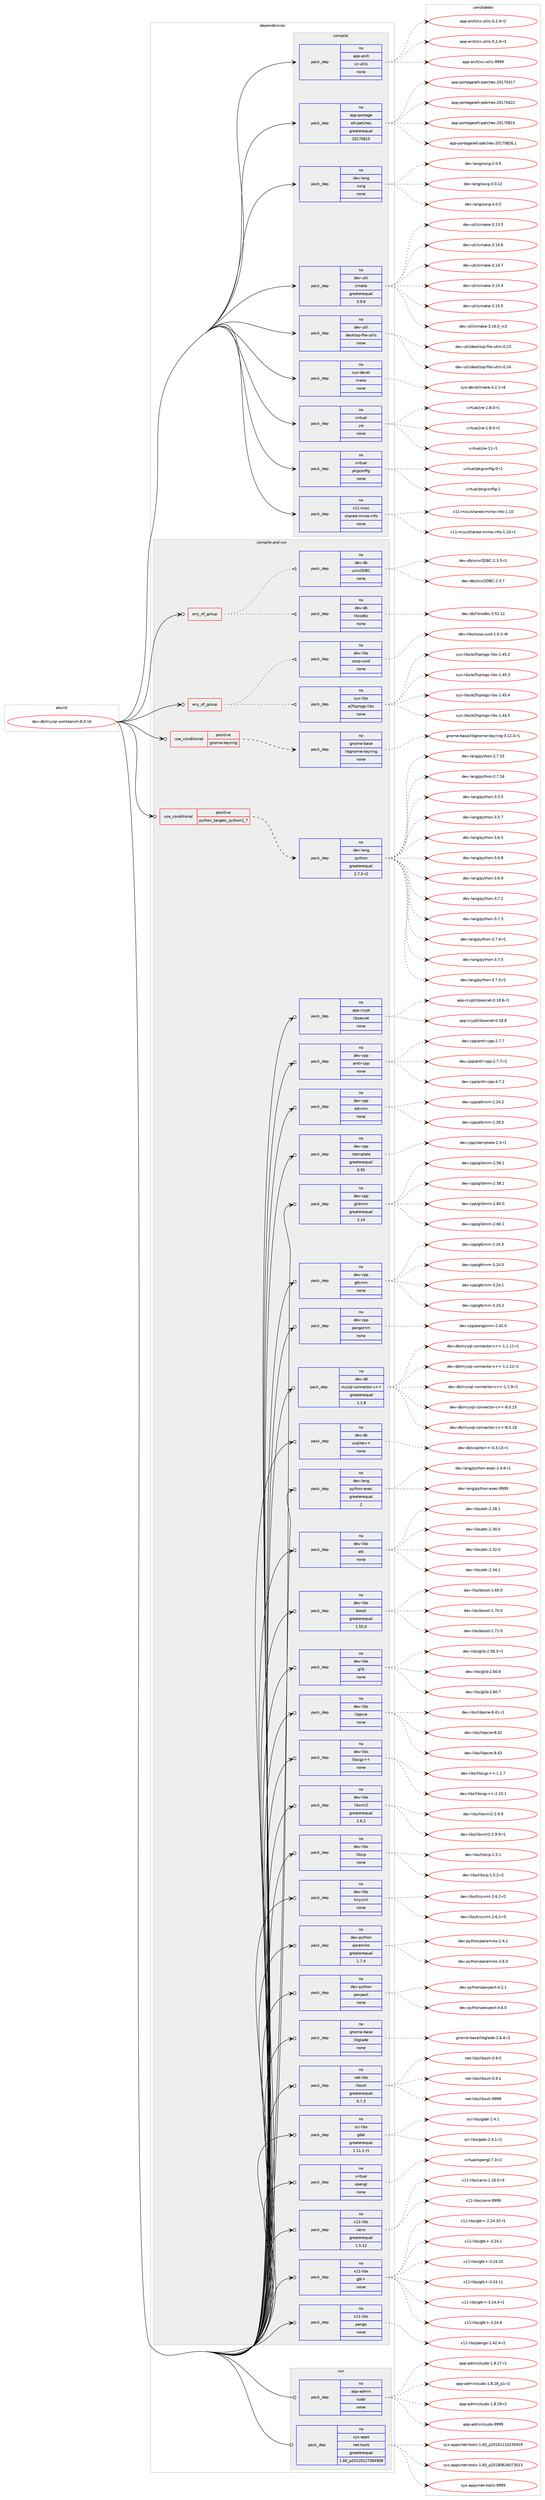 digraph prolog {

# *************
# Graph options
# *************

newrank=true;
concentrate=true;
compound=true;
graph [rankdir=LR,fontname=Helvetica,fontsize=10,ranksep=1.5];#, ranksep=2.5, nodesep=0.2];
edge  [arrowhead=vee];
node  [fontname=Helvetica,fontsize=10];

# **********
# The ebuild
# **********

subgraph cluster_leftcol {
color=gray;
rank=same;
label=<<i>ebuild</i>>;
id [label="dev-db/mysql-workbench-8.0.16", color=red, width=4, href="../dev-db/mysql-workbench-8.0.16.svg"];
}

# ****************
# The dependencies
# ****************

subgraph cluster_midcol {
color=gray;
label=<<i>dependencies</i>>;
subgraph cluster_compile {
fillcolor="#eeeeee";
style=filled;
label=<<i>compile</i>>;
subgraph pack387607 {
dependency520689 [label=<<TABLE BORDER="0" CELLBORDER="1" CELLSPACING="0" CELLPADDING="4" WIDTH="220"><TR><TD ROWSPAN="6" CELLPADDING="30">pack_dep</TD></TR><TR><TD WIDTH="110">no</TD></TR><TR><TD>app-arch</TD></TR><TR><TD>xz-utils</TD></TR><TR><TD>none</TD></TR><TR><TD></TD></TR></TABLE>>, shape=none, color=blue];
}
id:e -> dependency520689:w [weight=20,style="solid",arrowhead="vee"];
subgraph pack387608 {
dependency520690 [label=<<TABLE BORDER="0" CELLBORDER="1" CELLSPACING="0" CELLPADDING="4" WIDTH="220"><TR><TD ROWSPAN="6" CELLPADDING="30">pack_dep</TD></TR><TR><TD WIDTH="110">no</TD></TR><TR><TD>app-portage</TD></TR><TR><TD>elt-patches</TD></TR><TR><TD>greaterequal</TD></TR><TR><TD>20170815</TD></TR></TABLE>>, shape=none, color=blue];
}
id:e -> dependency520690:w [weight=20,style="solid",arrowhead="vee"];
subgraph pack387609 {
dependency520691 [label=<<TABLE BORDER="0" CELLBORDER="1" CELLSPACING="0" CELLPADDING="4" WIDTH="220"><TR><TD ROWSPAN="6" CELLPADDING="30">pack_dep</TD></TR><TR><TD WIDTH="110">no</TD></TR><TR><TD>dev-lang</TD></TR><TR><TD>swig</TD></TR><TR><TD>none</TD></TR><TR><TD></TD></TR></TABLE>>, shape=none, color=blue];
}
id:e -> dependency520691:w [weight=20,style="solid",arrowhead="vee"];
subgraph pack387610 {
dependency520692 [label=<<TABLE BORDER="0" CELLBORDER="1" CELLSPACING="0" CELLPADDING="4" WIDTH="220"><TR><TD ROWSPAN="6" CELLPADDING="30">pack_dep</TD></TR><TR><TD WIDTH="110">no</TD></TR><TR><TD>dev-util</TD></TR><TR><TD>cmake</TD></TR><TR><TD>greaterequal</TD></TR><TR><TD>3.9.6</TD></TR></TABLE>>, shape=none, color=blue];
}
id:e -> dependency520692:w [weight=20,style="solid",arrowhead="vee"];
subgraph pack387611 {
dependency520693 [label=<<TABLE BORDER="0" CELLBORDER="1" CELLSPACING="0" CELLPADDING="4" WIDTH="220"><TR><TD ROWSPAN="6" CELLPADDING="30">pack_dep</TD></TR><TR><TD WIDTH="110">no</TD></TR><TR><TD>dev-util</TD></TR><TR><TD>desktop-file-utils</TD></TR><TR><TD>none</TD></TR><TR><TD></TD></TR></TABLE>>, shape=none, color=blue];
}
id:e -> dependency520693:w [weight=20,style="solid",arrowhead="vee"];
subgraph pack387612 {
dependency520694 [label=<<TABLE BORDER="0" CELLBORDER="1" CELLSPACING="0" CELLPADDING="4" WIDTH="220"><TR><TD ROWSPAN="6" CELLPADDING="30">pack_dep</TD></TR><TR><TD WIDTH="110">no</TD></TR><TR><TD>sys-devel</TD></TR><TR><TD>make</TD></TR><TR><TD>none</TD></TR><TR><TD></TD></TR></TABLE>>, shape=none, color=blue];
}
id:e -> dependency520694:w [weight=20,style="solid",arrowhead="vee"];
subgraph pack387613 {
dependency520695 [label=<<TABLE BORDER="0" CELLBORDER="1" CELLSPACING="0" CELLPADDING="4" WIDTH="220"><TR><TD ROWSPAN="6" CELLPADDING="30">pack_dep</TD></TR><TR><TD WIDTH="110">no</TD></TR><TR><TD>virtual</TD></TR><TR><TD>jre</TD></TR><TR><TD>none</TD></TR><TR><TD></TD></TR></TABLE>>, shape=none, color=blue];
}
id:e -> dependency520695:w [weight=20,style="solid",arrowhead="vee"];
subgraph pack387614 {
dependency520696 [label=<<TABLE BORDER="0" CELLBORDER="1" CELLSPACING="0" CELLPADDING="4" WIDTH="220"><TR><TD ROWSPAN="6" CELLPADDING="30">pack_dep</TD></TR><TR><TD WIDTH="110">no</TD></TR><TR><TD>virtual</TD></TR><TR><TD>pkgconfig</TD></TR><TR><TD>none</TD></TR><TR><TD></TD></TR></TABLE>>, shape=none, color=blue];
}
id:e -> dependency520696:w [weight=20,style="solid",arrowhead="vee"];
subgraph pack387615 {
dependency520697 [label=<<TABLE BORDER="0" CELLBORDER="1" CELLSPACING="0" CELLPADDING="4" WIDTH="220"><TR><TD ROWSPAN="6" CELLPADDING="30">pack_dep</TD></TR><TR><TD WIDTH="110">no</TD></TR><TR><TD>x11-misc</TD></TR><TR><TD>shared-mime-info</TD></TR><TR><TD>none</TD></TR><TR><TD></TD></TR></TABLE>>, shape=none, color=blue];
}
id:e -> dependency520697:w [weight=20,style="solid",arrowhead="vee"];
}
subgraph cluster_compileandrun {
fillcolor="#eeeeee";
style=filled;
label=<<i>compile and run</i>>;
subgraph any9341 {
dependency520698 [label=<<TABLE BORDER="0" CELLBORDER="1" CELLSPACING="0" CELLPADDING="4"><TR><TD CELLPADDING="10">any_of_group</TD></TR></TABLE>>, shape=none, color=red];subgraph pack387616 {
dependency520699 [label=<<TABLE BORDER="0" CELLBORDER="1" CELLSPACING="0" CELLPADDING="4" WIDTH="220"><TR><TD ROWSPAN="6" CELLPADDING="30">pack_dep</TD></TR><TR><TD WIDTH="110">no</TD></TR><TR><TD>dev-db</TD></TR><TR><TD>libiodbc</TD></TR><TR><TD>none</TD></TR><TR><TD></TD></TR></TABLE>>, shape=none, color=blue];
}
dependency520698:e -> dependency520699:w [weight=20,style="dotted",arrowhead="oinv"];
subgraph pack387617 {
dependency520700 [label=<<TABLE BORDER="0" CELLBORDER="1" CELLSPACING="0" CELLPADDING="4" WIDTH="220"><TR><TD ROWSPAN="6" CELLPADDING="30">pack_dep</TD></TR><TR><TD WIDTH="110">no</TD></TR><TR><TD>dev-db</TD></TR><TR><TD>unixODBC</TD></TR><TR><TD>none</TD></TR><TR><TD></TD></TR></TABLE>>, shape=none, color=blue];
}
dependency520698:e -> dependency520700:w [weight=20,style="dotted",arrowhead="oinv"];
}
id:e -> dependency520698:w [weight=20,style="solid",arrowhead="odotvee"];
subgraph any9342 {
dependency520701 [label=<<TABLE BORDER="0" CELLBORDER="1" CELLSPACING="0" CELLPADDING="4"><TR><TD CELLPADDING="10">any_of_group</TD></TR></TABLE>>, shape=none, color=red];subgraph pack387618 {
dependency520702 [label=<<TABLE BORDER="0" CELLBORDER="1" CELLSPACING="0" CELLPADDING="4" WIDTH="220"><TR><TD ROWSPAN="6" CELLPADDING="30">pack_dep</TD></TR><TR><TD WIDTH="110">no</TD></TR><TR><TD>sys-libs</TD></TR><TR><TD>e2fsprogs-libs</TD></TR><TR><TD>none</TD></TR><TR><TD></TD></TR></TABLE>>, shape=none, color=blue];
}
dependency520701:e -> dependency520702:w [weight=20,style="dotted",arrowhead="oinv"];
subgraph pack387619 {
dependency520703 [label=<<TABLE BORDER="0" CELLBORDER="1" CELLSPACING="0" CELLPADDING="4" WIDTH="220"><TR><TD ROWSPAN="6" CELLPADDING="30">pack_dep</TD></TR><TR><TD WIDTH="110">no</TD></TR><TR><TD>dev-libs</TD></TR><TR><TD>ossp-uuid</TD></TR><TR><TD>none</TD></TR><TR><TD></TD></TR></TABLE>>, shape=none, color=blue];
}
dependency520701:e -> dependency520703:w [weight=20,style="dotted",arrowhead="oinv"];
}
id:e -> dependency520701:w [weight=20,style="solid",arrowhead="odotvee"];
subgraph cond123388 {
dependency520704 [label=<<TABLE BORDER="0" CELLBORDER="1" CELLSPACING="0" CELLPADDING="4"><TR><TD ROWSPAN="3" CELLPADDING="10">use_conditional</TD></TR><TR><TD>positive</TD></TR><TR><TD>gnome-keyring</TD></TR></TABLE>>, shape=none, color=red];
subgraph pack387620 {
dependency520705 [label=<<TABLE BORDER="0" CELLBORDER="1" CELLSPACING="0" CELLPADDING="4" WIDTH="220"><TR><TD ROWSPAN="6" CELLPADDING="30">pack_dep</TD></TR><TR><TD WIDTH="110">no</TD></TR><TR><TD>gnome-base</TD></TR><TR><TD>libgnome-keyring</TD></TR><TR><TD>none</TD></TR><TR><TD></TD></TR></TABLE>>, shape=none, color=blue];
}
dependency520704:e -> dependency520705:w [weight=20,style="dashed",arrowhead="vee"];
}
id:e -> dependency520704:w [weight=20,style="solid",arrowhead="odotvee"];
subgraph cond123389 {
dependency520706 [label=<<TABLE BORDER="0" CELLBORDER="1" CELLSPACING="0" CELLPADDING="4"><TR><TD ROWSPAN="3" CELLPADDING="10">use_conditional</TD></TR><TR><TD>positive</TD></TR><TR><TD>python_targets_python2_7</TD></TR></TABLE>>, shape=none, color=red];
subgraph pack387621 {
dependency520707 [label=<<TABLE BORDER="0" CELLBORDER="1" CELLSPACING="0" CELLPADDING="4" WIDTH="220"><TR><TD ROWSPAN="6" CELLPADDING="30">pack_dep</TD></TR><TR><TD WIDTH="110">no</TD></TR><TR><TD>dev-lang</TD></TR><TR><TD>python</TD></TR><TR><TD>greaterequal</TD></TR><TR><TD>2.7.5-r2</TD></TR></TABLE>>, shape=none, color=blue];
}
dependency520706:e -> dependency520707:w [weight=20,style="dashed",arrowhead="vee"];
}
id:e -> dependency520706:w [weight=20,style="solid",arrowhead="odotvee"];
subgraph pack387622 {
dependency520708 [label=<<TABLE BORDER="0" CELLBORDER="1" CELLSPACING="0" CELLPADDING="4" WIDTH="220"><TR><TD ROWSPAN="6" CELLPADDING="30">pack_dep</TD></TR><TR><TD WIDTH="110">no</TD></TR><TR><TD>app-crypt</TD></TR><TR><TD>libsecret</TD></TR><TR><TD>none</TD></TR><TR><TD></TD></TR></TABLE>>, shape=none, color=blue];
}
id:e -> dependency520708:w [weight=20,style="solid",arrowhead="odotvee"];
subgraph pack387623 {
dependency520709 [label=<<TABLE BORDER="0" CELLBORDER="1" CELLSPACING="0" CELLPADDING="4" WIDTH="220"><TR><TD ROWSPAN="6" CELLPADDING="30">pack_dep</TD></TR><TR><TD WIDTH="110">no</TD></TR><TR><TD>dev-cpp</TD></TR><TR><TD>antlr-cpp</TD></TR><TR><TD>none</TD></TR><TR><TD></TD></TR></TABLE>>, shape=none, color=blue];
}
id:e -> dependency520709:w [weight=20,style="solid",arrowhead="odotvee"];
subgraph pack387624 {
dependency520710 [label=<<TABLE BORDER="0" CELLBORDER="1" CELLSPACING="0" CELLPADDING="4" WIDTH="220"><TR><TD ROWSPAN="6" CELLPADDING="30">pack_dep</TD></TR><TR><TD WIDTH="110">no</TD></TR><TR><TD>dev-cpp</TD></TR><TR><TD>atkmm</TD></TR><TR><TD>none</TD></TR><TR><TD></TD></TR></TABLE>>, shape=none, color=blue];
}
id:e -> dependency520710:w [weight=20,style="solid",arrowhead="odotvee"];
subgraph pack387625 {
dependency520711 [label=<<TABLE BORDER="0" CELLBORDER="1" CELLSPACING="0" CELLPADDING="4" WIDTH="220"><TR><TD ROWSPAN="6" CELLPADDING="30">pack_dep</TD></TR><TR><TD WIDTH="110">no</TD></TR><TR><TD>dev-cpp</TD></TR><TR><TD>ctemplate</TD></TR><TR><TD>greaterequal</TD></TR><TR><TD>0.95</TD></TR></TABLE>>, shape=none, color=blue];
}
id:e -> dependency520711:w [weight=20,style="solid",arrowhead="odotvee"];
subgraph pack387626 {
dependency520712 [label=<<TABLE BORDER="0" CELLBORDER="1" CELLSPACING="0" CELLPADDING="4" WIDTH="220"><TR><TD ROWSPAN="6" CELLPADDING="30">pack_dep</TD></TR><TR><TD WIDTH="110">no</TD></TR><TR><TD>dev-cpp</TD></TR><TR><TD>glibmm</TD></TR><TR><TD>greaterequal</TD></TR><TR><TD>2.14</TD></TR></TABLE>>, shape=none, color=blue];
}
id:e -> dependency520712:w [weight=20,style="solid",arrowhead="odotvee"];
subgraph pack387627 {
dependency520713 [label=<<TABLE BORDER="0" CELLBORDER="1" CELLSPACING="0" CELLPADDING="4" WIDTH="220"><TR><TD ROWSPAN="6" CELLPADDING="30">pack_dep</TD></TR><TR><TD WIDTH="110">no</TD></TR><TR><TD>dev-cpp</TD></TR><TR><TD>gtkmm</TD></TR><TR><TD>none</TD></TR><TR><TD></TD></TR></TABLE>>, shape=none, color=blue];
}
id:e -> dependency520713:w [weight=20,style="solid",arrowhead="odotvee"];
subgraph pack387628 {
dependency520714 [label=<<TABLE BORDER="0" CELLBORDER="1" CELLSPACING="0" CELLPADDING="4" WIDTH="220"><TR><TD ROWSPAN="6" CELLPADDING="30">pack_dep</TD></TR><TR><TD WIDTH="110">no</TD></TR><TR><TD>dev-cpp</TD></TR><TR><TD>pangomm</TD></TR><TR><TD>none</TD></TR><TR><TD></TD></TR></TABLE>>, shape=none, color=blue];
}
id:e -> dependency520714:w [weight=20,style="solid",arrowhead="odotvee"];
subgraph pack387629 {
dependency520715 [label=<<TABLE BORDER="0" CELLBORDER="1" CELLSPACING="0" CELLPADDING="4" WIDTH="220"><TR><TD ROWSPAN="6" CELLPADDING="30">pack_dep</TD></TR><TR><TD WIDTH="110">no</TD></TR><TR><TD>dev-db</TD></TR><TR><TD>mysql-connector-c++</TD></TR><TR><TD>greaterequal</TD></TR><TR><TD>1.1.8</TD></TR></TABLE>>, shape=none, color=blue];
}
id:e -> dependency520715:w [weight=20,style="solid",arrowhead="odotvee"];
subgraph pack387630 {
dependency520716 [label=<<TABLE BORDER="0" CELLBORDER="1" CELLSPACING="0" CELLPADDING="4" WIDTH="220"><TR><TD ROWSPAN="6" CELLPADDING="30">pack_dep</TD></TR><TR><TD WIDTH="110">no</TD></TR><TR><TD>dev-db</TD></TR><TR><TD>vsqlite++</TD></TR><TR><TD>none</TD></TR><TR><TD></TD></TR></TABLE>>, shape=none, color=blue];
}
id:e -> dependency520716:w [weight=20,style="solid",arrowhead="odotvee"];
subgraph pack387631 {
dependency520717 [label=<<TABLE BORDER="0" CELLBORDER="1" CELLSPACING="0" CELLPADDING="4" WIDTH="220"><TR><TD ROWSPAN="6" CELLPADDING="30">pack_dep</TD></TR><TR><TD WIDTH="110">no</TD></TR><TR><TD>dev-lang</TD></TR><TR><TD>python-exec</TD></TR><TR><TD>greaterequal</TD></TR><TR><TD>2</TD></TR></TABLE>>, shape=none, color=blue];
}
id:e -> dependency520717:w [weight=20,style="solid",arrowhead="odotvee"];
subgraph pack387632 {
dependency520718 [label=<<TABLE BORDER="0" CELLBORDER="1" CELLSPACING="0" CELLPADDING="4" WIDTH="220"><TR><TD ROWSPAN="6" CELLPADDING="30">pack_dep</TD></TR><TR><TD WIDTH="110">no</TD></TR><TR><TD>dev-libs</TD></TR><TR><TD>atk</TD></TR><TR><TD>none</TD></TR><TR><TD></TD></TR></TABLE>>, shape=none, color=blue];
}
id:e -> dependency520718:w [weight=20,style="solid",arrowhead="odotvee"];
subgraph pack387633 {
dependency520719 [label=<<TABLE BORDER="0" CELLBORDER="1" CELLSPACING="0" CELLPADDING="4" WIDTH="220"><TR><TD ROWSPAN="6" CELLPADDING="30">pack_dep</TD></TR><TR><TD WIDTH="110">no</TD></TR><TR><TD>dev-libs</TD></TR><TR><TD>boost</TD></TR><TR><TD>greaterequal</TD></TR><TR><TD>1.55.0</TD></TR></TABLE>>, shape=none, color=blue];
}
id:e -> dependency520719:w [weight=20,style="solid",arrowhead="odotvee"];
subgraph pack387634 {
dependency520720 [label=<<TABLE BORDER="0" CELLBORDER="1" CELLSPACING="0" CELLPADDING="4" WIDTH="220"><TR><TD ROWSPAN="6" CELLPADDING="30">pack_dep</TD></TR><TR><TD WIDTH="110">no</TD></TR><TR><TD>dev-libs</TD></TR><TR><TD>glib</TD></TR><TR><TD>none</TD></TR><TR><TD></TD></TR></TABLE>>, shape=none, color=blue];
}
id:e -> dependency520720:w [weight=20,style="solid",arrowhead="odotvee"];
subgraph pack387635 {
dependency520721 [label=<<TABLE BORDER="0" CELLBORDER="1" CELLSPACING="0" CELLPADDING="4" WIDTH="220"><TR><TD ROWSPAN="6" CELLPADDING="30">pack_dep</TD></TR><TR><TD WIDTH="110">no</TD></TR><TR><TD>dev-libs</TD></TR><TR><TD>libpcre</TD></TR><TR><TD>none</TD></TR><TR><TD></TD></TR></TABLE>>, shape=none, color=blue];
}
id:e -> dependency520721:w [weight=20,style="solid",arrowhead="odotvee"];
subgraph pack387636 {
dependency520722 [label=<<TABLE BORDER="0" CELLBORDER="1" CELLSPACING="0" CELLPADDING="4" WIDTH="220"><TR><TD ROWSPAN="6" CELLPADDING="30">pack_dep</TD></TR><TR><TD WIDTH="110">no</TD></TR><TR><TD>dev-libs</TD></TR><TR><TD>libsigc++</TD></TR><TR><TD>none</TD></TR><TR><TD></TD></TR></TABLE>>, shape=none, color=blue];
}
id:e -> dependency520722:w [weight=20,style="solid",arrowhead="odotvee"];
subgraph pack387637 {
dependency520723 [label=<<TABLE BORDER="0" CELLBORDER="1" CELLSPACING="0" CELLPADDING="4" WIDTH="220"><TR><TD ROWSPAN="6" CELLPADDING="30">pack_dep</TD></TR><TR><TD WIDTH="110">no</TD></TR><TR><TD>dev-libs</TD></TR><TR><TD>libxml2</TD></TR><TR><TD>greaterequal</TD></TR><TR><TD>2.6.2</TD></TR></TABLE>>, shape=none, color=blue];
}
id:e -> dependency520723:w [weight=20,style="solid",arrowhead="odotvee"];
subgraph pack387638 {
dependency520724 [label=<<TABLE BORDER="0" CELLBORDER="1" CELLSPACING="0" CELLPADDING="4" WIDTH="220"><TR><TD ROWSPAN="6" CELLPADDING="30">pack_dep</TD></TR><TR><TD WIDTH="110">no</TD></TR><TR><TD>dev-libs</TD></TR><TR><TD>libzip</TD></TR><TR><TD>none</TD></TR><TR><TD></TD></TR></TABLE>>, shape=none, color=blue];
}
id:e -> dependency520724:w [weight=20,style="solid",arrowhead="odotvee"];
subgraph pack387639 {
dependency520725 [label=<<TABLE BORDER="0" CELLBORDER="1" CELLSPACING="0" CELLPADDING="4" WIDTH="220"><TR><TD ROWSPAN="6" CELLPADDING="30">pack_dep</TD></TR><TR><TD WIDTH="110">no</TD></TR><TR><TD>dev-libs</TD></TR><TR><TD>tinyxml</TD></TR><TR><TD>none</TD></TR><TR><TD></TD></TR></TABLE>>, shape=none, color=blue];
}
id:e -> dependency520725:w [weight=20,style="solid",arrowhead="odotvee"];
subgraph pack387640 {
dependency520726 [label=<<TABLE BORDER="0" CELLBORDER="1" CELLSPACING="0" CELLPADDING="4" WIDTH="220"><TR><TD ROWSPAN="6" CELLPADDING="30">pack_dep</TD></TR><TR><TD WIDTH="110">no</TD></TR><TR><TD>dev-python</TD></TR><TR><TD>paramiko</TD></TR><TR><TD>greaterequal</TD></TR><TR><TD>1.7.4</TD></TR></TABLE>>, shape=none, color=blue];
}
id:e -> dependency520726:w [weight=20,style="solid",arrowhead="odotvee"];
subgraph pack387641 {
dependency520727 [label=<<TABLE BORDER="0" CELLBORDER="1" CELLSPACING="0" CELLPADDING="4" WIDTH="220"><TR><TD ROWSPAN="6" CELLPADDING="30">pack_dep</TD></TR><TR><TD WIDTH="110">no</TD></TR><TR><TD>dev-python</TD></TR><TR><TD>pexpect</TD></TR><TR><TD>none</TD></TR><TR><TD></TD></TR></TABLE>>, shape=none, color=blue];
}
id:e -> dependency520727:w [weight=20,style="solid",arrowhead="odotvee"];
subgraph pack387642 {
dependency520728 [label=<<TABLE BORDER="0" CELLBORDER="1" CELLSPACING="0" CELLPADDING="4" WIDTH="220"><TR><TD ROWSPAN="6" CELLPADDING="30">pack_dep</TD></TR><TR><TD WIDTH="110">no</TD></TR><TR><TD>gnome-base</TD></TR><TR><TD>libglade</TD></TR><TR><TD>none</TD></TR><TR><TD></TD></TR></TABLE>>, shape=none, color=blue];
}
id:e -> dependency520728:w [weight=20,style="solid",arrowhead="odotvee"];
subgraph pack387643 {
dependency520729 [label=<<TABLE BORDER="0" CELLBORDER="1" CELLSPACING="0" CELLPADDING="4" WIDTH="220"><TR><TD ROWSPAN="6" CELLPADDING="30">pack_dep</TD></TR><TR><TD WIDTH="110">no</TD></TR><TR><TD>net-libs</TD></TR><TR><TD>libssh</TD></TR><TR><TD>greaterequal</TD></TR><TR><TD>0.7.3</TD></TR></TABLE>>, shape=none, color=blue];
}
id:e -> dependency520729:w [weight=20,style="solid",arrowhead="odotvee"];
subgraph pack387644 {
dependency520730 [label=<<TABLE BORDER="0" CELLBORDER="1" CELLSPACING="0" CELLPADDING="4" WIDTH="220"><TR><TD ROWSPAN="6" CELLPADDING="30">pack_dep</TD></TR><TR><TD WIDTH="110">no</TD></TR><TR><TD>sci-libs</TD></TR><TR><TD>gdal</TD></TR><TR><TD>greaterequal</TD></TR><TR><TD>1.11.1-r1</TD></TR></TABLE>>, shape=none, color=blue];
}
id:e -> dependency520730:w [weight=20,style="solid",arrowhead="odotvee"];
subgraph pack387645 {
dependency520731 [label=<<TABLE BORDER="0" CELLBORDER="1" CELLSPACING="0" CELLPADDING="4" WIDTH="220"><TR><TD ROWSPAN="6" CELLPADDING="30">pack_dep</TD></TR><TR><TD WIDTH="110">no</TD></TR><TR><TD>virtual</TD></TR><TR><TD>opengl</TD></TR><TR><TD>none</TD></TR><TR><TD></TD></TR></TABLE>>, shape=none, color=blue];
}
id:e -> dependency520731:w [weight=20,style="solid",arrowhead="odotvee"];
subgraph pack387646 {
dependency520732 [label=<<TABLE BORDER="0" CELLBORDER="1" CELLSPACING="0" CELLPADDING="4" WIDTH="220"><TR><TD ROWSPAN="6" CELLPADDING="30">pack_dep</TD></TR><TR><TD WIDTH="110">no</TD></TR><TR><TD>x11-libs</TD></TR><TR><TD>cairo</TD></TR><TR><TD>greaterequal</TD></TR><TR><TD>1.5.12</TD></TR></TABLE>>, shape=none, color=blue];
}
id:e -> dependency520732:w [weight=20,style="solid",arrowhead="odotvee"];
subgraph pack387647 {
dependency520733 [label=<<TABLE BORDER="0" CELLBORDER="1" CELLSPACING="0" CELLPADDING="4" WIDTH="220"><TR><TD ROWSPAN="6" CELLPADDING="30">pack_dep</TD></TR><TR><TD WIDTH="110">no</TD></TR><TR><TD>x11-libs</TD></TR><TR><TD>gtk+</TD></TR><TR><TD>none</TD></TR><TR><TD></TD></TR></TABLE>>, shape=none, color=blue];
}
id:e -> dependency520733:w [weight=20,style="solid",arrowhead="odotvee"];
subgraph pack387648 {
dependency520734 [label=<<TABLE BORDER="0" CELLBORDER="1" CELLSPACING="0" CELLPADDING="4" WIDTH="220"><TR><TD ROWSPAN="6" CELLPADDING="30">pack_dep</TD></TR><TR><TD WIDTH="110">no</TD></TR><TR><TD>x11-libs</TD></TR><TR><TD>pango</TD></TR><TR><TD>none</TD></TR><TR><TD></TD></TR></TABLE>>, shape=none, color=blue];
}
id:e -> dependency520734:w [weight=20,style="solid",arrowhead="odotvee"];
}
subgraph cluster_run {
fillcolor="#eeeeee";
style=filled;
label=<<i>run</i>>;
subgraph pack387649 {
dependency520735 [label=<<TABLE BORDER="0" CELLBORDER="1" CELLSPACING="0" CELLPADDING="4" WIDTH="220"><TR><TD ROWSPAN="6" CELLPADDING="30">pack_dep</TD></TR><TR><TD WIDTH="110">no</TD></TR><TR><TD>app-admin</TD></TR><TR><TD>sudo</TD></TR><TR><TD>none</TD></TR><TR><TD></TD></TR></TABLE>>, shape=none, color=blue];
}
id:e -> dependency520735:w [weight=20,style="solid",arrowhead="odot"];
subgraph pack387650 {
dependency520736 [label=<<TABLE BORDER="0" CELLBORDER="1" CELLSPACING="0" CELLPADDING="4" WIDTH="220"><TR><TD ROWSPAN="6" CELLPADDING="30">pack_dep</TD></TR><TR><TD WIDTH="110">no</TD></TR><TR><TD>sys-apps</TD></TR><TR><TD>net-tools</TD></TR><TR><TD>greaterequal</TD></TR><TR><TD>1.60_p20120127084908</TD></TR></TABLE>>, shape=none, color=blue];
}
id:e -> dependency520736:w [weight=20,style="solid",arrowhead="odot"];
}
}

# **************
# The candidates
# **************

subgraph cluster_choices {
rank=same;
color=gray;
label=<<i>candidates</i>>;

subgraph choice387607 {
color=black;
nodesep=1;
choice9711211245971149910447120122451171161051081154553465046524511450 [label="app-arch/xz-utils-5.2.4-r2", color=red, width=4,href="../app-arch/xz-utils-5.2.4-r2.svg"];
choice9711211245971149910447120122451171161051081154553465046524511451 [label="app-arch/xz-utils-5.2.4-r3", color=red, width=4,href="../app-arch/xz-utils-5.2.4-r3.svg"];
choice9711211245971149910447120122451171161051081154557575757 [label="app-arch/xz-utils-9999", color=red, width=4,href="../app-arch/xz-utils-9999.svg"];
dependency520689:e -> choice9711211245971149910447120122451171161051081154553465046524511450:w [style=dotted,weight="100"];
dependency520689:e -> choice9711211245971149910447120122451171161051081154553465046524511451:w [style=dotted,weight="100"];
dependency520689:e -> choice9711211245971149910447120122451171161051081154557575757:w [style=dotted,weight="100"];
}
subgraph choice387608 {
color=black;
nodesep=1;
choice97112112451121111141169710310147101108116451129711699104101115455048495548514955 [label="app-portage/elt-patches-20170317", color=red, width=4,href="../app-portage/elt-patches-20170317.svg"];
choice97112112451121111141169710310147101108116451129711699104101115455048495548525050 [label="app-portage/elt-patches-20170422", color=red, width=4,href="../app-portage/elt-patches-20170422.svg"];
choice97112112451121111141169710310147101108116451129711699104101115455048495548564953 [label="app-portage/elt-patches-20170815", color=red, width=4,href="../app-portage/elt-patches-20170815.svg"];
choice971121124511211111411697103101471011081164511297116991041011154550484955485650544649 [label="app-portage/elt-patches-20170826.1", color=red, width=4,href="../app-portage/elt-patches-20170826.1.svg"];
dependency520690:e -> choice97112112451121111141169710310147101108116451129711699104101115455048495548514955:w [style=dotted,weight="100"];
dependency520690:e -> choice97112112451121111141169710310147101108116451129711699104101115455048495548525050:w [style=dotted,weight="100"];
dependency520690:e -> choice97112112451121111141169710310147101108116451129711699104101115455048495548564953:w [style=dotted,weight="100"];
dependency520690:e -> choice971121124511211111411697103101471011081164511297116991041011154550484955485650544649:w [style=dotted,weight="100"];
}
subgraph choice387609 {
color=black;
nodesep=1;
choice100101118451089711010347115119105103455046484657 [label="dev-lang/swig-2.0.9", color=red, width=4,href="../dev-lang/swig-2.0.9.svg"];
choice10010111845108971101034711511910510345514648464950 [label="dev-lang/swig-3.0.12", color=red, width=4,href="../dev-lang/swig-3.0.12.svg"];
choice100101118451089711010347115119105103455246484648 [label="dev-lang/swig-4.0.0", color=red, width=4,href="../dev-lang/swig-4.0.0.svg"];
dependency520691:e -> choice100101118451089711010347115119105103455046484657:w [style=dotted,weight="100"];
dependency520691:e -> choice10010111845108971101034711511910510345514648464950:w [style=dotted,weight="100"];
dependency520691:e -> choice100101118451089711010347115119105103455246484648:w [style=dotted,weight="100"];
}
subgraph choice387610 {
color=black;
nodesep=1;
choice1001011184511711610510847991099710710145514649514653 [label="dev-util/cmake-3.13.5", color=red, width=4,href="../dev-util/cmake-3.13.5.svg"];
choice1001011184511711610510847991099710710145514649524654 [label="dev-util/cmake-3.14.6", color=red, width=4,href="../dev-util/cmake-3.14.6.svg"];
choice1001011184511711610510847991099710710145514649524655 [label="dev-util/cmake-3.14.7", color=red, width=4,href="../dev-util/cmake-3.14.7.svg"];
choice1001011184511711610510847991099710710145514649534652 [label="dev-util/cmake-3.15.4", color=red, width=4,href="../dev-util/cmake-3.15.4.svg"];
choice1001011184511711610510847991099710710145514649534653 [label="dev-util/cmake-3.15.5", color=red, width=4,href="../dev-util/cmake-3.15.5.svg"];
choice1001011184511711610510847991099710710145514649544648951149951 [label="dev-util/cmake-3.16.0_rc3", color=red, width=4,href="../dev-util/cmake-3.16.0_rc3.svg"];
dependency520692:e -> choice1001011184511711610510847991099710710145514649514653:w [style=dotted,weight="100"];
dependency520692:e -> choice1001011184511711610510847991099710710145514649524654:w [style=dotted,weight="100"];
dependency520692:e -> choice1001011184511711610510847991099710710145514649524655:w [style=dotted,weight="100"];
dependency520692:e -> choice1001011184511711610510847991099710710145514649534652:w [style=dotted,weight="100"];
dependency520692:e -> choice1001011184511711610510847991099710710145514649534653:w [style=dotted,weight="100"];
dependency520692:e -> choice1001011184511711610510847991099710710145514649544648951149951:w [style=dotted,weight="100"];
}
subgraph choice387611 {
color=black;
nodesep=1;
choice100101118451171161051084710010111510711611111245102105108101451171161051081154548465051 [label="dev-util/desktop-file-utils-0.23", color=red, width=4,href="../dev-util/desktop-file-utils-0.23.svg"];
choice100101118451171161051084710010111510711611111245102105108101451171161051081154548465052 [label="dev-util/desktop-file-utils-0.24", color=red, width=4,href="../dev-util/desktop-file-utils-0.24.svg"];
dependency520693:e -> choice100101118451171161051084710010111510711611111245102105108101451171161051081154548465051:w [style=dotted,weight="100"];
dependency520693:e -> choice100101118451171161051084710010111510711611111245102105108101451171161051081154548465052:w [style=dotted,weight="100"];
}
subgraph choice387612 {
color=black;
nodesep=1;
choice1151211154510010111810110847109971071014552465046494511452 [label="sys-devel/make-4.2.1-r4", color=red, width=4,href="../sys-devel/make-4.2.1-r4.svg"];
dependency520694:e -> choice1151211154510010111810110847109971071014552465046494511452:w [style=dotted,weight="100"];
}
subgraph choice387613 {
color=black;
nodesep=1;
choice11810511411611797108471061141014549465646484511449 [label="virtual/jre-1.8.0-r1", color=red, width=4,href="../virtual/jre-1.8.0-r1.svg"];
choice11810511411611797108471061141014549465646484511450 [label="virtual/jre-1.8.0-r2", color=red, width=4,href="../virtual/jre-1.8.0-r2.svg"];
choice11810511411611797108471061141014549494511449 [label="virtual/jre-11-r1", color=red, width=4,href="../virtual/jre-11-r1.svg"];
dependency520695:e -> choice11810511411611797108471061141014549465646484511449:w [style=dotted,weight="100"];
dependency520695:e -> choice11810511411611797108471061141014549465646484511450:w [style=dotted,weight="100"];
dependency520695:e -> choice11810511411611797108471061141014549494511449:w [style=dotted,weight="100"];
}
subgraph choice387614 {
color=black;
nodesep=1;
choice11810511411611797108471121071039911111010210510345484511449 [label="virtual/pkgconfig-0-r1", color=red, width=4,href="../virtual/pkgconfig-0-r1.svg"];
choice1181051141161179710847112107103991111101021051034549 [label="virtual/pkgconfig-1", color=red, width=4,href="../virtual/pkgconfig-1.svg"];
dependency520696:e -> choice11810511411611797108471121071039911111010210510345484511449:w [style=dotted,weight="100"];
dependency520696:e -> choice1181051141161179710847112107103991111101021051034549:w [style=dotted,weight="100"];
}
subgraph choice387615 {
color=black;
nodesep=1;
choice12049494510910511599471151049711410110045109105109101451051101021114549464948 [label="x11-misc/shared-mime-info-1.10", color=red, width=4,href="../x11-misc/shared-mime-info-1.10.svg"];
choice120494945109105115994711510497114101100451091051091014510511010211145494649484511449 [label="x11-misc/shared-mime-info-1.10-r1", color=red, width=4,href="../x11-misc/shared-mime-info-1.10-r1.svg"];
dependency520697:e -> choice12049494510910511599471151049711410110045109105109101451051101021114549464948:w [style=dotted,weight="100"];
dependency520697:e -> choice120494945109105115994711510497114101100451091051091014510511010211145494649484511449:w [style=dotted,weight="100"];
}
subgraph choice387616 {
color=black;
nodesep=1;
choice1001011184510098471081059810511110098994551465350464950 [label="dev-db/libiodbc-3.52.12", color=red, width=4,href="../dev-db/libiodbc-3.52.12.svg"];
dependency520699:e -> choice1001011184510098471081059810511110098994551465350464950:w [style=dotted,weight="100"];
}
subgraph choice387617 {
color=black;
nodesep=1;
choice100101118451009847117110105120796866674550465146534511449 [label="dev-db/unixODBC-2.3.5-r1", color=red, width=4,href="../dev-db/unixODBC-2.3.5-r1.svg"];
choice10010111845100984711711010512079686667455046514655 [label="dev-db/unixODBC-2.3.7", color=red, width=4,href="../dev-db/unixODBC-2.3.7.svg"];
dependency520700:e -> choice100101118451009847117110105120796866674550465146534511449:w [style=dotted,weight="100"];
dependency520700:e -> choice10010111845100984711711010512079686667455046514655:w [style=dotted,weight="100"];
}
subgraph choice387618 {
color=black;
nodesep=1;
choice11512111545108105981154710150102115112114111103115451081059811545494652524653 [label="sys-libs/e2fsprogs-libs-1.44.5", color=red, width=4,href="../sys-libs/e2fsprogs-libs-1.44.5.svg"];
choice11512111545108105981154710150102115112114111103115451081059811545494652534650 [label="sys-libs/e2fsprogs-libs-1.45.2", color=red, width=4,href="../sys-libs/e2fsprogs-libs-1.45.2.svg"];
choice11512111545108105981154710150102115112114111103115451081059811545494652534651 [label="sys-libs/e2fsprogs-libs-1.45.3", color=red, width=4,href="../sys-libs/e2fsprogs-libs-1.45.3.svg"];
choice11512111545108105981154710150102115112114111103115451081059811545494652534652 [label="sys-libs/e2fsprogs-libs-1.45.4", color=red, width=4,href="../sys-libs/e2fsprogs-libs-1.45.4.svg"];
dependency520702:e -> choice11512111545108105981154710150102115112114111103115451081059811545494652524653:w [style=dotted,weight="100"];
dependency520702:e -> choice11512111545108105981154710150102115112114111103115451081059811545494652534650:w [style=dotted,weight="100"];
dependency520702:e -> choice11512111545108105981154710150102115112114111103115451081059811545494652534651:w [style=dotted,weight="100"];
dependency520702:e -> choice11512111545108105981154710150102115112114111103115451081059811545494652534652:w [style=dotted,weight="100"];
}
subgraph choice387619 {
color=black;
nodesep=1;
choice100101118451081059811547111115115112451171171051004549465446504511454 [label="dev-libs/ossp-uuid-1.6.2-r6", color=red, width=4,href="../dev-libs/ossp-uuid-1.6.2-r6.svg"];
dependency520703:e -> choice100101118451081059811547111115115112451171171051004549465446504511454:w [style=dotted,weight="100"];
}
subgraph choice387620 {
color=black;
nodesep=1;
choice103110111109101459897115101471081059810311011110910145107101121114105110103455146495046484511449 [label="gnome-base/libgnome-keyring-3.12.0-r1", color=red, width=4,href="../gnome-base/libgnome-keyring-3.12.0-r1.svg"];
dependency520705:e -> choice103110111109101459897115101471081059810311011110910145107101121114105110103455146495046484511449:w [style=dotted,weight="100"];
}
subgraph choice387621 {
color=black;
nodesep=1;
choice10010111845108971101034711212111610411111045504655464953 [label="dev-lang/python-2.7.15", color=red, width=4,href="../dev-lang/python-2.7.15.svg"];
choice10010111845108971101034711212111610411111045504655464954 [label="dev-lang/python-2.7.16", color=red, width=4,href="../dev-lang/python-2.7.16.svg"];
choice100101118451089711010347112121116104111110455146534653 [label="dev-lang/python-3.5.5", color=red, width=4,href="../dev-lang/python-3.5.5.svg"];
choice100101118451089711010347112121116104111110455146534655 [label="dev-lang/python-3.5.7", color=red, width=4,href="../dev-lang/python-3.5.7.svg"];
choice100101118451089711010347112121116104111110455146544653 [label="dev-lang/python-3.6.5", color=red, width=4,href="../dev-lang/python-3.6.5.svg"];
choice100101118451089711010347112121116104111110455146544656 [label="dev-lang/python-3.6.8", color=red, width=4,href="../dev-lang/python-3.6.8.svg"];
choice100101118451089711010347112121116104111110455146544657 [label="dev-lang/python-3.6.9", color=red, width=4,href="../dev-lang/python-3.6.9.svg"];
choice100101118451089711010347112121116104111110455146554650 [label="dev-lang/python-3.7.2", color=red, width=4,href="../dev-lang/python-3.7.2.svg"];
choice100101118451089711010347112121116104111110455146554651 [label="dev-lang/python-3.7.3", color=red, width=4,href="../dev-lang/python-3.7.3.svg"];
choice1001011184510897110103471121211161041111104551465546524511449 [label="dev-lang/python-3.7.4-r1", color=red, width=4,href="../dev-lang/python-3.7.4-r1.svg"];
choice100101118451089711010347112121116104111110455146554653 [label="dev-lang/python-3.7.5", color=red, width=4,href="../dev-lang/python-3.7.5.svg"];
choice1001011184510897110103471121211161041111104551465546534511449 [label="dev-lang/python-3.7.5-r1", color=red, width=4,href="../dev-lang/python-3.7.5-r1.svg"];
dependency520707:e -> choice10010111845108971101034711212111610411111045504655464953:w [style=dotted,weight="100"];
dependency520707:e -> choice10010111845108971101034711212111610411111045504655464954:w [style=dotted,weight="100"];
dependency520707:e -> choice100101118451089711010347112121116104111110455146534653:w [style=dotted,weight="100"];
dependency520707:e -> choice100101118451089711010347112121116104111110455146534655:w [style=dotted,weight="100"];
dependency520707:e -> choice100101118451089711010347112121116104111110455146544653:w [style=dotted,weight="100"];
dependency520707:e -> choice100101118451089711010347112121116104111110455146544656:w [style=dotted,weight="100"];
dependency520707:e -> choice100101118451089711010347112121116104111110455146544657:w [style=dotted,weight="100"];
dependency520707:e -> choice100101118451089711010347112121116104111110455146554650:w [style=dotted,weight="100"];
dependency520707:e -> choice100101118451089711010347112121116104111110455146554651:w [style=dotted,weight="100"];
dependency520707:e -> choice1001011184510897110103471121211161041111104551465546524511449:w [style=dotted,weight="100"];
dependency520707:e -> choice100101118451089711010347112121116104111110455146554653:w [style=dotted,weight="100"];
dependency520707:e -> choice1001011184510897110103471121211161041111104551465546534511449:w [style=dotted,weight="100"];
}
subgraph choice387622 {
color=black;
nodesep=1;
choice971121124599114121112116471081059811510199114101116454846495646544511449 [label="app-crypt/libsecret-0.18.6-r1", color=red, width=4,href="../app-crypt/libsecret-0.18.6-r1.svg"];
choice97112112459911412111211647108105981151019911410111645484649564656 [label="app-crypt/libsecret-0.18.8", color=red, width=4,href="../app-crypt/libsecret-0.18.8.svg"];
dependency520708:e -> choice971121124599114121112116471081059811510199114101116454846495646544511449:w [style=dotted,weight="100"];
dependency520708:e -> choice97112112459911412111211647108105981151019911410111645484649564656:w [style=dotted,weight="100"];
}
subgraph choice387623 {
color=black;
nodesep=1;
choice100101118459911211247971101161081144599112112455046554655 [label="dev-cpp/antlr-cpp-2.7.7", color=red, width=4,href="../dev-cpp/antlr-cpp-2.7.7.svg"];
choice1001011184599112112479711011610811445991121124550465546554511449 [label="dev-cpp/antlr-cpp-2.7.7-r1", color=red, width=4,href="../dev-cpp/antlr-cpp-2.7.7-r1.svg"];
choice100101118459911211247971101161081144599112112455246554650 [label="dev-cpp/antlr-cpp-4.7.2", color=red, width=4,href="../dev-cpp/antlr-cpp-4.7.2.svg"];
dependency520709:e -> choice100101118459911211247971101161081144599112112455046554655:w [style=dotted,weight="100"];
dependency520709:e -> choice1001011184599112112479711011610811445991121124550465546554511449:w [style=dotted,weight="100"];
dependency520709:e -> choice100101118459911211247971101161081144599112112455246554650:w [style=dotted,weight="100"];
}
subgraph choice387624 {
color=black;
nodesep=1;
choice1001011184599112112479711610710910945504650524650 [label="dev-cpp/atkmm-2.24.2", color=red, width=4,href="../dev-cpp/atkmm-2.24.2.svg"];
choice1001011184599112112479711610710910945504650564648 [label="dev-cpp/atkmm-2.28.0", color=red, width=4,href="../dev-cpp/atkmm-2.28.0.svg"];
dependency520710:e -> choice1001011184599112112479711610710910945504650524650:w [style=dotted,weight="100"];
dependency520710:e -> choice1001011184599112112479711610710910945504650564648:w [style=dotted,weight="100"];
}
subgraph choice387625 {
color=black;
nodesep=1;
choice1001011184599112112479911610110911210897116101455046514511449 [label="dev-cpp/ctemplate-2.3-r1", color=red, width=4,href="../dev-cpp/ctemplate-2.3-r1.svg"];
dependency520711:e -> choice1001011184599112112479911610110911210897116101455046514511449:w [style=dotted,weight="100"];
}
subgraph choice387626 {
color=black;
nodesep=1;
choice1001011184599112112471031081059810910945504653544649 [label="dev-cpp/glibmm-2.56.1", color=red, width=4,href="../dev-cpp/glibmm-2.56.1.svg"];
choice1001011184599112112471031081059810910945504653564649 [label="dev-cpp/glibmm-2.58.1", color=red, width=4,href="../dev-cpp/glibmm-2.58.1.svg"];
choice1001011184599112112471031081059810910945504654484648 [label="dev-cpp/glibmm-2.60.0", color=red, width=4,href="../dev-cpp/glibmm-2.60.0.svg"];
choice1001011184599112112471031081059810910945504654484649 [label="dev-cpp/glibmm-2.60.1", color=red, width=4,href="../dev-cpp/glibmm-2.60.1.svg"];
dependency520712:e -> choice1001011184599112112471031081059810910945504653544649:w [style=dotted,weight="100"];
dependency520712:e -> choice1001011184599112112471031081059810910945504653564649:w [style=dotted,weight="100"];
dependency520712:e -> choice1001011184599112112471031081059810910945504654484648:w [style=dotted,weight="100"];
dependency520712:e -> choice1001011184599112112471031081059810910945504654484649:w [style=dotted,weight="100"];
}
subgraph choice387627 {
color=black;
nodesep=1;
choice10010111845991121124710311610710910945504650524653 [label="dev-cpp/gtkmm-2.24.5", color=red, width=4,href="../dev-cpp/gtkmm-2.24.5.svg"];
choice10010111845991121124710311610710910945514650524648 [label="dev-cpp/gtkmm-3.24.0", color=red, width=4,href="../dev-cpp/gtkmm-3.24.0.svg"];
choice10010111845991121124710311610710910945514650524649 [label="dev-cpp/gtkmm-3.24.1", color=red, width=4,href="../dev-cpp/gtkmm-3.24.1.svg"];
choice10010111845991121124710311610710910945514650524650 [label="dev-cpp/gtkmm-3.24.2", color=red, width=4,href="../dev-cpp/gtkmm-3.24.2.svg"];
dependency520713:e -> choice10010111845991121124710311610710910945504650524653:w [style=dotted,weight="100"];
dependency520713:e -> choice10010111845991121124710311610710910945514650524648:w [style=dotted,weight="100"];
dependency520713:e -> choice10010111845991121124710311610710910945514650524649:w [style=dotted,weight="100"];
dependency520713:e -> choice10010111845991121124710311610710910945514650524650:w [style=dotted,weight="100"];
}
subgraph choice387628 {
color=black;
nodesep=1;
choice1001011184599112112471129711010311110910945504652504648 [label="dev-cpp/pangomm-2.42.0", color=red, width=4,href="../dev-cpp/pangomm-2.42.0.svg"];
dependency520714:e -> choice1001011184599112112471129711010311110910945504652504648:w [style=dotted,weight="100"];
}
subgraph choice387629 {
color=black;
nodesep=1;
choice10010111845100984710912111511310845991111101101019911611111445994343454946494649494511449 [label="dev-db/mysql-connector-c++-1.1.11-r1", color=red, width=4,href="../dev-db/mysql-connector-c++-1.1.11-r1.svg"];
choice10010111845100984710912111511310845991111101101019911611111445994343454946494649504511449 [label="dev-db/mysql-connector-c++-1.1.12-r1", color=red, width=4,href="../dev-db/mysql-connector-c++-1.1.12-r1.svg"];
choice100101118451009847109121115113108459911111011010199116111114459943434549464946574511449 [label="dev-db/mysql-connector-c++-1.1.9-r1", color=red, width=4,href="../dev-db/mysql-connector-c++-1.1.9-r1.svg"];
choice1001011184510098471091211151131084599111110110101991161111144599434345564648464953 [label="dev-db/mysql-connector-c++-8.0.15", color=red, width=4,href="../dev-db/mysql-connector-c++-8.0.15.svg"];
choice1001011184510098471091211151131084599111110110101991161111144599434345564648464956 [label="dev-db/mysql-connector-c++-8.0.18", color=red, width=4,href="../dev-db/mysql-connector-c++-8.0.18.svg"];
dependency520715:e -> choice10010111845100984710912111511310845991111101101019911611111445994343454946494649494511449:w [style=dotted,weight="100"];
dependency520715:e -> choice10010111845100984710912111511310845991111101101019911611111445994343454946494649504511449:w [style=dotted,weight="100"];
dependency520715:e -> choice100101118451009847109121115113108459911111011010199116111114459943434549464946574511449:w [style=dotted,weight="100"];
dependency520715:e -> choice1001011184510098471091211151131084599111110110101991161111144599434345564648464953:w [style=dotted,weight="100"];
dependency520715:e -> choice1001011184510098471091211151131084599111110110101991161111144599434345564648464956:w [style=dotted,weight="100"];
}
subgraph choice387630 {
color=black;
nodesep=1;
choice1001011184510098471181151131081051161014343454846514649514511449 [label="dev-db/vsqlite++-0.3.13-r1", color=red, width=4,href="../dev-db/vsqlite++-0.3.13-r1.svg"];
dependency520716:e -> choice1001011184510098471181151131081051161014343454846514649514511449:w [style=dotted,weight="100"];
}
subgraph choice387631 {
color=black;
nodesep=1;
choice10010111845108971101034711212111610411111045101120101994550465246544511449 [label="dev-lang/python-exec-2.4.6-r1", color=red, width=4,href="../dev-lang/python-exec-2.4.6-r1.svg"];
choice10010111845108971101034711212111610411111045101120101994557575757 [label="dev-lang/python-exec-9999", color=red, width=4,href="../dev-lang/python-exec-9999.svg"];
dependency520717:e -> choice10010111845108971101034711212111610411111045101120101994550465246544511449:w [style=dotted,weight="100"];
dependency520717:e -> choice10010111845108971101034711212111610411111045101120101994557575757:w [style=dotted,weight="100"];
}
subgraph choice387632 {
color=black;
nodesep=1;
choice1001011184510810598115479711610745504650564649 [label="dev-libs/atk-2.28.1", color=red, width=4,href="../dev-libs/atk-2.28.1.svg"];
choice1001011184510810598115479711610745504651484648 [label="dev-libs/atk-2.30.0", color=red, width=4,href="../dev-libs/atk-2.30.0.svg"];
choice1001011184510810598115479711610745504651504648 [label="dev-libs/atk-2.32.0", color=red, width=4,href="../dev-libs/atk-2.32.0.svg"];
choice1001011184510810598115479711610745504651524649 [label="dev-libs/atk-2.34.1", color=red, width=4,href="../dev-libs/atk-2.34.1.svg"];
dependency520718:e -> choice1001011184510810598115479711610745504650564649:w [style=dotted,weight="100"];
dependency520718:e -> choice1001011184510810598115479711610745504651484648:w [style=dotted,weight="100"];
dependency520718:e -> choice1001011184510810598115479711610745504651504648:w [style=dotted,weight="100"];
dependency520718:e -> choice1001011184510810598115479711610745504651524649:w [style=dotted,weight="100"];
}
subgraph choice387633 {
color=black;
nodesep=1;
choice1001011184510810598115479811111111511645494654534648 [label="dev-libs/boost-1.65.0", color=red, width=4,href="../dev-libs/boost-1.65.0.svg"];
choice1001011184510810598115479811111111511645494655484648 [label="dev-libs/boost-1.70.0", color=red, width=4,href="../dev-libs/boost-1.70.0.svg"];
choice1001011184510810598115479811111111511645494655494648 [label="dev-libs/boost-1.71.0", color=red, width=4,href="../dev-libs/boost-1.71.0.svg"];
dependency520719:e -> choice1001011184510810598115479811111111511645494654534648:w [style=dotted,weight="100"];
dependency520719:e -> choice1001011184510810598115479811111111511645494655484648:w [style=dotted,weight="100"];
dependency520719:e -> choice1001011184510810598115479811111111511645494655494648:w [style=dotted,weight="100"];
}
subgraph choice387634 {
color=black;
nodesep=1;
choice10010111845108105981154710310810598455046535646514511449 [label="dev-libs/glib-2.58.3-r1", color=red, width=4,href="../dev-libs/glib-2.58.3-r1.svg"];
choice1001011184510810598115471031081059845504654484654 [label="dev-libs/glib-2.60.6", color=red, width=4,href="../dev-libs/glib-2.60.6.svg"];
choice1001011184510810598115471031081059845504654484655 [label="dev-libs/glib-2.60.7", color=red, width=4,href="../dev-libs/glib-2.60.7.svg"];
dependency520720:e -> choice10010111845108105981154710310810598455046535646514511449:w [style=dotted,weight="100"];
dependency520720:e -> choice1001011184510810598115471031081059845504654484654:w [style=dotted,weight="100"];
dependency520720:e -> choice1001011184510810598115471031081059845504654484655:w [style=dotted,weight="100"];
}
subgraph choice387635 {
color=black;
nodesep=1;
choice100101118451081059811547108105981129911410145564652494511449 [label="dev-libs/libpcre-8.41-r1", color=red, width=4,href="../dev-libs/libpcre-8.41-r1.svg"];
choice10010111845108105981154710810598112991141014556465250 [label="dev-libs/libpcre-8.42", color=red, width=4,href="../dev-libs/libpcre-8.42.svg"];
choice10010111845108105981154710810598112991141014556465251 [label="dev-libs/libpcre-8.43", color=red, width=4,href="../dev-libs/libpcre-8.43.svg"];
dependency520721:e -> choice100101118451081059811547108105981129911410145564652494511449:w [style=dotted,weight="100"];
dependency520721:e -> choice10010111845108105981154710810598112991141014556465250:w [style=dotted,weight="100"];
dependency520721:e -> choice10010111845108105981154710810598112991141014556465251:w [style=dotted,weight="100"];
}
subgraph choice387636 {
color=black;
nodesep=1;
choice10010111845108105981154710810598115105103994343454946504655 [label="dev-libs/libsigc++-1.2.7", color=red, width=4,href="../dev-libs/libsigc++-1.2.7.svg"];
choice1001011184510810598115471081059811510510399434345504649484649 [label="dev-libs/libsigc++-2.10.1", color=red, width=4,href="../dev-libs/libsigc++-2.10.1.svg"];
dependency520722:e -> choice10010111845108105981154710810598115105103994343454946504655:w [style=dotted,weight="100"];
dependency520722:e -> choice1001011184510810598115471081059811510510399434345504649484649:w [style=dotted,weight="100"];
}
subgraph choice387637 {
color=black;
nodesep=1;
choice1001011184510810598115471081059812010910850455046574657 [label="dev-libs/libxml2-2.9.9", color=red, width=4,href="../dev-libs/libxml2-2.9.9.svg"];
choice10010111845108105981154710810598120109108504550465746574511449 [label="dev-libs/libxml2-2.9.9-r1", color=red, width=4,href="../dev-libs/libxml2-2.9.9-r1.svg"];
dependency520723:e -> choice1001011184510810598115471081059812010910850455046574657:w [style=dotted,weight="100"];
dependency520723:e -> choice10010111845108105981154710810598120109108504550465746574511449:w [style=dotted,weight="100"];
}
subgraph choice387638 {
color=black;
nodesep=1;
choice10010111845108105981154710810598122105112454946534649 [label="dev-libs/libzip-1.5.1", color=red, width=4,href="../dev-libs/libzip-1.5.1.svg"];
choice100101118451081059811547108105981221051124549465346504511450 [label="dev-libs/libzip-1.5.2-r2", color=red, width=4,href="../dev-libs/libzip-1.5.2-r2.svg"];
dependency520724:e -> choice10010111845108105981154710810598122105112454946534649:w [style=dotted,weight="100"];
dependency520724:e -> choice100101118451081059811547108105981221051124549465346504511450:w [style=dotted,weight="100"];
}
subgraph choice387639 {
color=black;
nodesep=1;
choice1001011184510810598115471161051101211201091084550465446504511450 [label="dev-libs/tinyxml-2.6.2-r2", color=red, width=4,href="../dev-libs/tinyxml-2.6.2-r2.svg"];
choice1001011184510810598115471161051101211201091084550465446504511451 [label="dev-libs/tinyxml-2.6.2-r3", color=red, width=4,href="../dev-libs/tinyxml-2.6.2-r3.svg"];
dependency520725:e -> choice1001011184510810598115471161051101211201091084550465446504511450:w [style=dotted,weight="100"];
dependency520725:e -> choice1001011184510810598115471161051101211201091084550465446504511451:w [style=dotted,weight="100"];
}
subgraph choice387640 {
color=black;
nodesep=1;
choice10010111845112121116104111110471129711497109105107111455046524650 [label="dev-python/paramiko-2.4.2", color=red, width=4,href="../dev-python/paramiko-2.4.2.svg"];
choice10010111845112121116104111110471129711497109105107111455046544648 [label="dev-python/paramiko-2.6.0", color=red, width=4,href="../dev-python/paramiko-2.6.0.svg"];
dependency520726:e -> choice10010111845112121116104111110471129711497109105107111455046524650:w [style=dotted,weight="100"];
dependency520726:e -> choice10010111845112121116104111110471129711497109105107111455046544648:w [style=dotted,weight="100"];
}
subgraph choice387641 {
color=black;
nodesep=1;
choice100101118451121211161041111104711210112011210199116455246504649 [label="dev-python/pexpect-4.2.1", color=red, width=4,href="../dev-python/pexpect-4.2.1.svg"];
choice100101118451121211161041111104711210112011210199116455246544648 [label="dev-python/pexpect-4.6.0", color=red, width=4,href="../dev-python/pexpect-4.6.0.svg"];
dependency520727:e -> choice100101118451121211161041111104711210112011210199116455246504649:w [style=dotted,weight="100"];
dependency520727:e -> choice100101118451121211161041111104711210112011210199116455246544648:w [style=dotted,weight="100"];
}
subgraph choice387642 {
color=black;
nodesep=1;
choice1031101111091014598971151014710810598103108971001014550465446524511450 [label="gnome-base/libglade-2.6.4-r2", color=red, width=4,href="../gnome-base/libglade-2.6.4-r2.svg"];
dependency520728:e -> choice1031101111091014598971151014710810598103108971001014550465446524511450:w [style=dotted,weight="100"];
}
subgraph choice387643 {
color=black;
nodesep=1;
choice11010111645108105981154710810598115115104454846574648 [label="net-libs/libssh-0.9.0", color=red, width=4,href="../net-libs/libssh-0.9.0.svg"];
choice11010111645108105981154710810598115115104454846574649 [label="net-libs/libssh-0.9.1", color=red, width=4,href="../net-libs/libssh-0.9.1.svg"];
choice110101116451081059811547108105981151151044557575757 [label="net-libs/libssh-9999", color=red, width=4,href="../net-libs/libssh-9999.svg"];
dependency520729:e -> choice11010111645108105981154710810598115115104454846574648:w [style=dotted,weight="100"];
dependency520729:e -> choice11010111645108105981154710810598115115104454846574649:w [style=dotted,weight="100"];
dependency520729:e -> choice110101116451081059811547108105981151151044557575757:w [style=dotted,weight="100"];
}
subgraph choice387644 {
color=black;
nodesep=1;
choice1159910545108105981154710310097108455046524649 [label="sci-libs/gdal-2.4.1", color=red, width=4,href="../sci-libs/gdal-2.4.1.svg"];
choice11599105451081059811547103100971084550465246494511449 [label="sci-libs/gdal-2.4.1-r1", color=red, width=4,href="../sci-libs/gdal-2.4.1-r1.svg"];
dependency520730:e -> choice1159910545108105981154710310097108455046524649:w [style=dotted,weight="100"];
dependency520730:e -> choice11599105451081059811547103100971084550465246494511449:w [style=dotted,weight="100"];
}
subgraph choice387645 {
color=black;
nodesep=1;
choice1181051141161179710847111112101110103108455546484511450 [label="virtual/opengl-7.0-r2", color=red, width=4,href="../virtual/opengl-7.0-r2.svg"];
dependency520731:e -> choice1181051141161179710847111112101110103108455546484511450:w [style=dotted,weight="100"];
}
subgraph choice387646 {
color=black;
nodesep=1;
choice12049494510810598115479997105114111454946495446484511451 [label="x11-libs/cairo-1.16.0-r3", color=red, width=4,href="../x11-libs/cairo-1.16.0-r3.svg"];
choice120494945108105981154799971051141114557575757 [label="x11-libs/cairo-9999", color=red, width=4,href="../x11-libs/cairo-9999.svg"];
dependency520732:e -> choice12049494510810598115479997105114111454946495446484511451:w [style=dotted,weight="100"];
dependency520732:e -> choice120494945108105981154799971051141114557575757:w [style=dotted,weight="100"];
}
subgraph choice387647 {
color=black;
nodesep=1;
choice12049494510810598115471031161074345504650524651504511449 [label="x11-libs/gtk+-2.24.32-r1", color=red, width=4,href="../x11-libs/gtk+-2.24.32-r1.svg"];
choice12049494510810598115471031161074345514650524649 [label="x11-libs/gtk+-3.24.1", color=red, width=4,href="../x11-libs/gtk+-3.24.1.svg"];
choice1204949451081059811547103116107434551465052464948 [label="x11-libs/gtk+-3.24.10", color=red, width=4,href="../x11-libs/gtk+-3.24.10.svg"];
choice1204949451081059811547103116107434551465052464949 [label="x11-libs/gtk+-3.24.11", color=red, width=4,href="../x11-libs/gtk+-3.24.11.svg"];
choice120494945108105981154710311610743455146505246524511449 [label="x11-libs/gtk+-3.24.4-r1", color=red, width=4,href="../x11-libs/gtk+-3.24.4-r1.svg"];
choice12049494510810598115471031161074345514650524656 [label="x11-libs/gtk+-3.24.8", color=red, width=4,href="../x11-libs/gtk+-3.24.8.svg"];
dependency520733:e -> choice12049494510810598115471031161074345504650524651504511449:w [style=dotted,weight="100"];
dependency520733:e -> choice12049494510810598115471031161074345514650524649:w [style=dotted,weight="100"];
dependency520733:e -> choice1204949451081059811547103116107434551465052464948:w [style=dotted,weight="100"];
dependency520733:e -> choice1204949451081059811547103116107434551465052464949:w [style=dotted,weight="100"];
dependency520733:e -> choice120494945108105981154710311610743455146505246524511449:w [style=dotted,weight="100"];
dependency520733:e -> choice12049494510810598115471031161074345514650524656:w [style=dotted,weight="100"];
}
subgraph choice387648 {
color=black;
nodesep=1;
choice120494945108105981154711297110103111454946525046524511450 [label="x11-libs/pango-1.42.4-r2", color=red, width=4,href="../x11-libs/pango-1.42.4-r2.svg"];
dependency520734:e -> choice120494945108105981154711297110103111454946525046524511450:w [style=dotted,weight="100"];
}
subgraph choice387649 {
color=black;
nodesep=1;
choice97112112459710010910511047115117100111454946564650554511449 [label="app-admin/sudo-1.8.27-r1", color=red, width=4,href="../app-admin/sudo-1.8.27-r1.svg"];
choice971121124597100109105110471151171001114549465646505695112494511450 [label="app-admin/sudo-1.8.28_p1-r2", color=red, width=4,href="../app-admin/sudo-1.8.28_p1-r2.svg"];
choice97112112459710010910511047115117100111454946564650574511450 [label="app-admin/sudo-1.8.29-r2", color=red, width=4,href="../app-admin/sudo-1.8.29-r2.svg"];
choice971121124597100109105110471151171001114557575757 [label="app-admin/sudo-9999", color=red, width=4,href="../app-admin/sudo-9999.svg"];
dependency520735:e -> choice97112112459710010910511047115117100111454946564650554511449:w [style=dotted,weight="100"];
dependency520735:e -> choice971121124597100109105110471151171001114549465646505695112494511450:w [style=dotted,weight="100"];
dependency520735:e -> choice97112112459710010910511047115117100111454946564650574511450:w [style=dotted,weight="100"];
dependency520735:e -> choice971121124597100109105110471151171001114557575757:w [style=dotted,weight="100"];
}
subgraph choice387650 {
color=black;
nodesep=1;
choice115121115459711211211547110101116451161111111081154549465448951125048495449494948505153574957 [label="sys-apps/net-tools-1.60_p20161110235919", color=red, width=4,href="../sys-apps/net-tools-1.60_p20161110235919.svg"];
choice115121115459711211211547110101116451161111111081154549465448951125048495648545054485551484951 [label="sys-apps/net-tools-1.60_p20180626073013", color=red, width=4,href="../sys-apps/net-tools-1.60_p20180626073013.svg"];
choice115121115459711211211547110101116451161111111081154557575757 [label="sys-apps/net-tools-9999", color=red, width=4,href="../sys-apps/net-tools-9999.svg"];
dependency520736:e -> choice115121115459711211211547110101116451161111111081154549465448951125048495449494948505153574957:w [style=dotted,weight="100"];
dependency520736:e -> choice115121115459711211211547110101116451161111111081154549465448951125048495648545054485551484951:w [style=dotted,weight="100"];
dependency520736:e -> choice115121115459711211211547110101116451161111111081154557575757:w [style=dotted,weight="100"];
}
}

}
